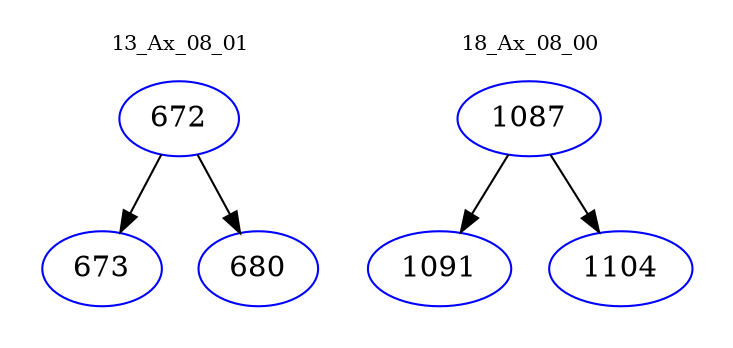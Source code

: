 digraph{
subgraph cluster_0 {
color = white
label = "13_Ax_08_01";
fontsize=10;
T0_672 [label="672", color="blue"]
T0_672 -> T0_673 [color="black"]
T0_673 [label="673", color="blue"]
T0_672 -> T0_680 [color="black"]
T0_680 [label="680", color="blue"]
}
subgraph cluster_1 {
color = white
label = "18_Ax_08_00";
fontsize=10;
T1_1087 [label="1087", color="blue"]
T1_1087 -> T1_1091 [color="black"]
T1_1091 [label="1091", color="blue"]
T1_1087 -> T1_1104 [color="black"]
T1_1104 [label="1104", color="blue"]
}
}
